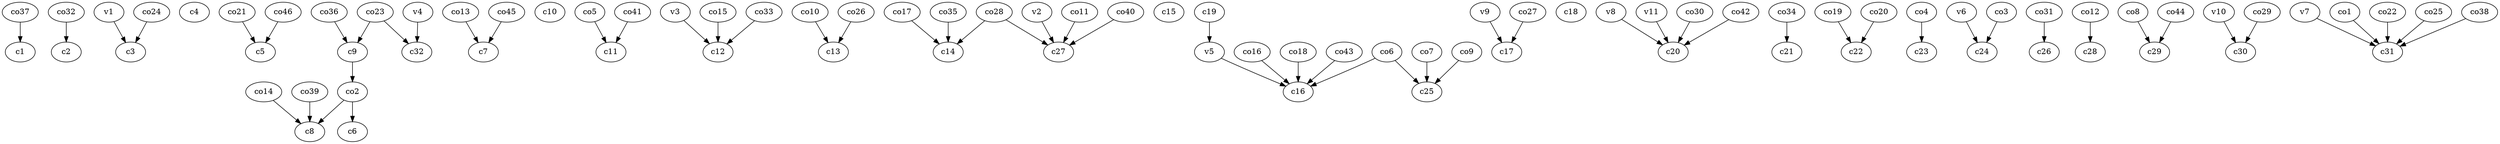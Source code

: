 strict digraph  {
c1;
c2;
c3;
c4;
c5;
c6;
c7;
c8;
c9;
c10;
c11;
c12;
c13;
c14;
c15;
c16;
c17;
c18;
c19;
c20;
c21;
c22;
c23;
c24;
c25;
c26;
c27;
c28;
c29;
c30;
c31;
c32;
v1;
v2;
v3;
v4;
v5;
v6;
v7;
v8;
v9;
v10;
v11;
co1;
co2;
co3;
co4;
co5;
co6;
co7;
co8;
co9;
co10;
co11;
co12;
co13;
co14;
co15;
co16;
co17;
co18;
co19;
co20;
co21;
co22;
co23;
co24;
co25;
co26;
co27;
co28;
co29;
co30;
co31;
co32;
co33;
co34;
co35;
co36;
co37;
co38;
co39;
co40;
co41;
co42;
co43;
co44;
co45;
co46;
c9 -> co2  [weight=1];
c19 -> v5  [weight=1];
v1 -> c3  [weight=1];
v2 -> c27  [weight=1];
v3 -> c12  [weight=1];
v4 -> c32  [weight=1];
v5 -> c16  [weight=1];
v6 -> c24  [weight=1];
v7 -> c31  [weight=1];
v8 -> c20  [weight=1];
v9 -> c17  [weight=1];
v10 -> c30  [weight=1];
v11 -> c20  [weight=1];
co1 -> c31  [weight=1];
co2 -> c8  [weight=1];
co2 -> c6  [weight=1];
co3 -> c24  [weight=1];
co4 -> c23  [weight=1];
co5 -> c11  [weight=1];
co6 -> c25  [weight=1];
co6 -> c16  [weight=1];
co7 -> c25  [weight=1];
co8 -> c29  [weight=1];
co9 -> c25  [weight=1];
co10 -> c13  [weight=1];
co11 -> c27  [weight=1];
co12 -> c28  [weight=1];
co13 -> c7  [weight=1];
co14 -> c8  [weight=1];
co15 -> c12  [weight=1];
co16 -> c16  [weight=1];
co17 -> c14  [weight=1];
co18 -> c16  [weight=1];
co19 -> c22  [weight=1];
co20 -> c22  [weight=1];
co21 -> c5  [weight=1];
co22 -> c31  [weight=1];
co23 -> c32  [weight=1];
co23 -> c9  [weight=1];
co24 -> c3  [weight=1];
co25 -> c31  [weight=1];
co26 -> c13  [weight=1];
co27 -> c17  [weight=1];
co28 -> c14  [weight=1];
co28 -> c27  [weight=1];
co29 -> c30  [weight=1];
co30 -> c20  [weight=1];
co31 -> c26  [weight=1];
co32 -> c2  [weight=1];
co33 -> c12  [weight=1];
co34 -> c21  [weight=1];
co35 -> c14  [weight=1];
co36 -> c9  [weight=1];
co37 -> c1  [weight=1];
co38 -> c31  [weight=1];
co39 -> c8  [weight=1];
co40 -> c27  [weight=1];
co41 -> c11  [weight=1];
co42 -> c20  [weight=1];
co43 -> c16  [weight=1];
co44 -> c29  [weight=1];
co45 -> c7  [weight=1];
co46 -> c5  [weight=1];
}
